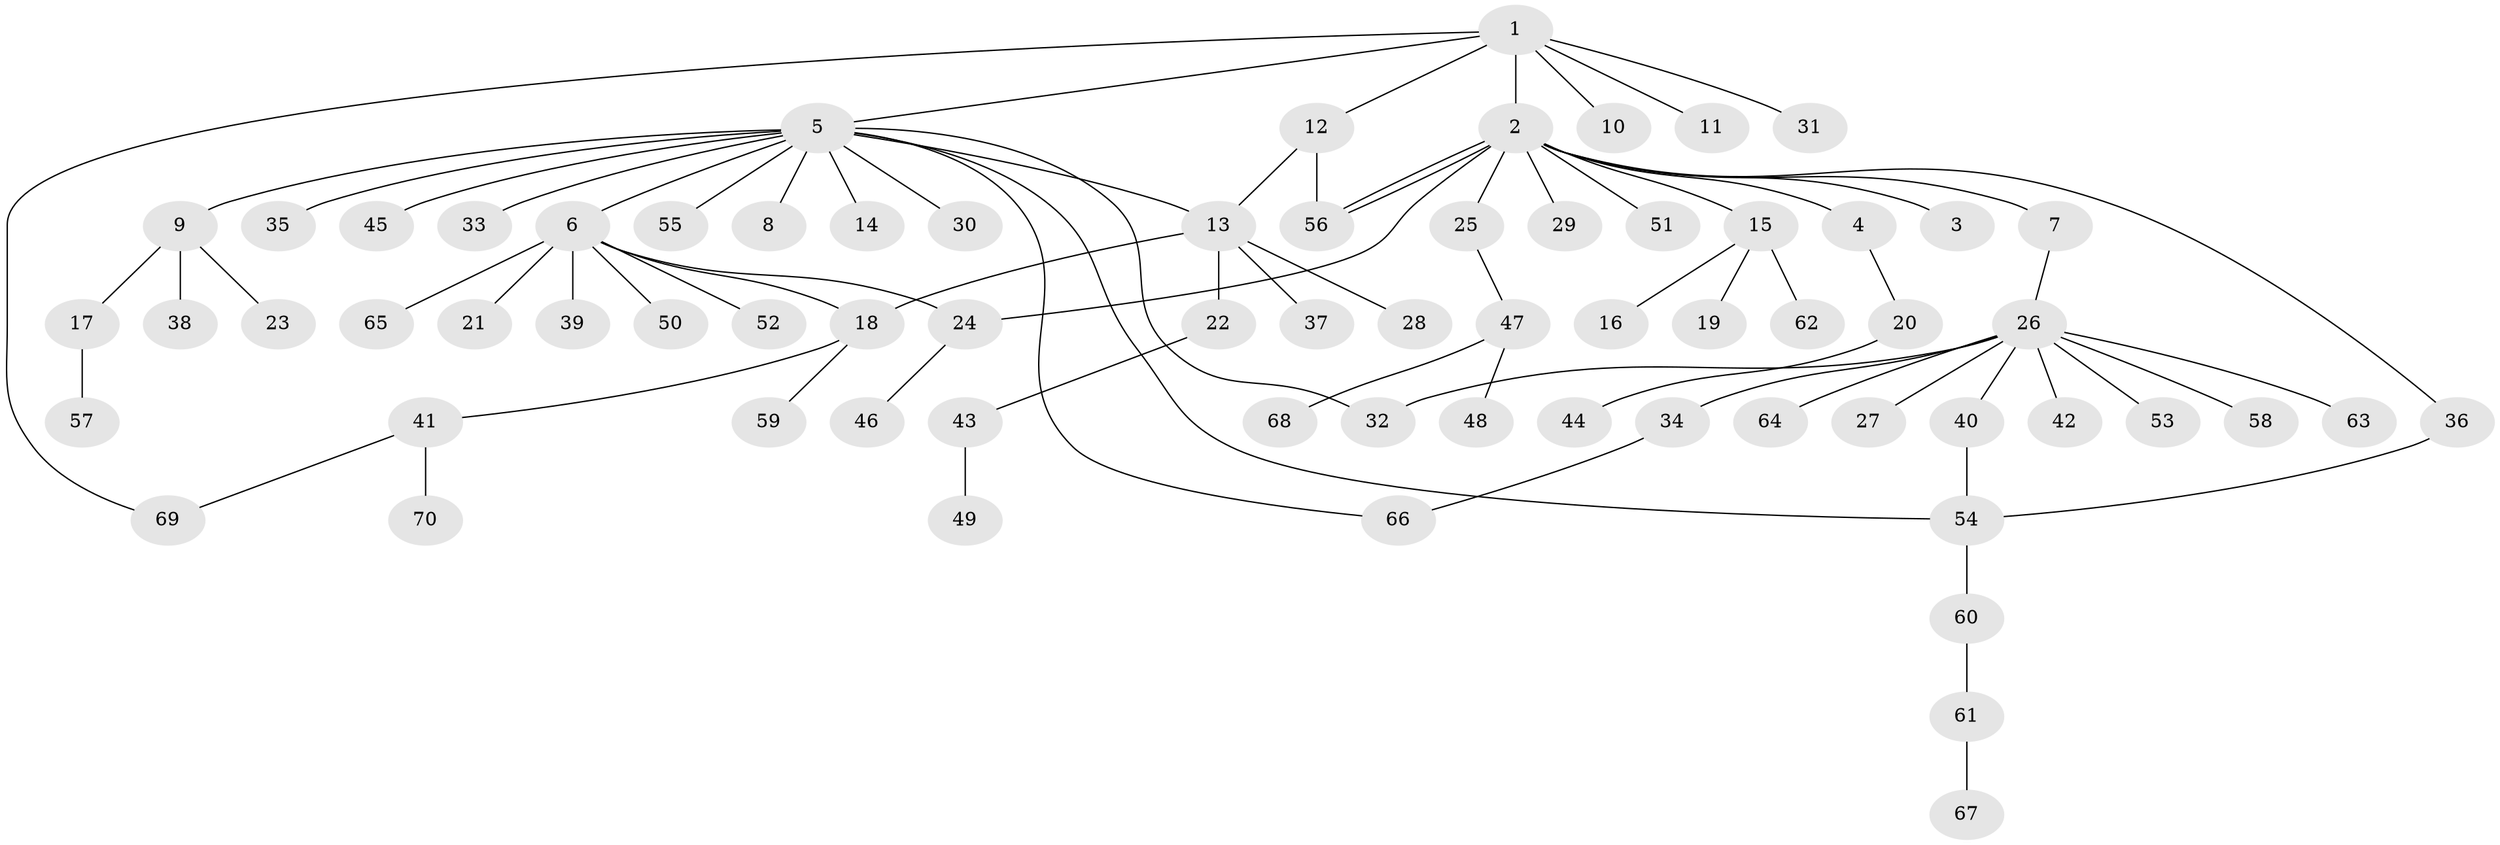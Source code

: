 // coarse degree distribution, {2: 0.17857142857142858, 8: 0.03571428571428571, 4: 0.07142857142857142, 1: 0.5357142857142857, 5: 0.07142857142857142, 11: 0.03571428571428571, 3: 0.03571428571428571, 7: 0.03571428571428571}
// Generated by graph-tools (version 1.1) at 2025/36/03/04/25 23:36:42]
// undirected, 70 vertices, 79 edges
graph export_dot {
  node [color=gray90,style=filled];
  1;
  2;
  3;
  4;
  5;
  6;
  7;
  8;
  9;
  10;
  11;
  12;
  13;
  14;
  15;
  16;
  17;
  18;
  19;
  20;
  21;
  22;
  23;
  24;
  25;
  26;
  27;
  28;
  29;
  30;
  31;
  32;
  33;
  34;
  35;
  36;
  37;
  38;
  39;
  40;
  41;
  42;
  43;
  44;
  45;
  46;
  47;
  48;
  49;
  50;
  51;
  52;
  53;
  54;
  55;
  56;
  57;
  58;
  59;
  60;
  61;
  62;
  63;
  64;
  65;
  66;
  67;
  68;
  69;
  70;
  1 -- 2;
  1 -- 5;
  1 -- 10;
  1 -- 11;
  1 -- 12;
  1 -- 31;
  1 -- 69;
  2 -- 3;
  2 -- 4;
  2 -- 7;
  2 -- 15;
  2 -- 24;
  2 -- 25;
  2 -- 29;
  2 -- 36;
  2 -- 51;
  2 -- 56;
  2 -- 56;
  4 -- 20;
  5 -- 6;
  5 -- 8;
  5 -- 9;
  5 -- 13;
  5 -- 14;
  5 -- 30;
  5 -- 32;
  5 -- 33;
  5 -- 35;
  5 -- 45;
  5 -- 54;
  5 -- 55;
  5 -- 66;
  6 -- 18;
  6 -- 21;
  6 -- 24;
  6 -- 39;
  6 -- 50;
  6 -- 52;
  6 -- 65;
  7 -- 26;
  9 -- 17;
  9 -- 23;
  9 -- 38;
  12 -- 13;
  12 -- 56;
  13 -- 18;
  13 -- 22;
  13 -- 28;
  13 -- 37;
  15 -- 16;
  15 -- 19;
  15 -- 62;
  17 -- 57;
  18 -- 41;
  18 -- 59;
  20 -- 44;
  22 -- 43;
  24 -- 46;
  25 -- 47;
  26 -- 27;
  26 -- 32;
  26 -- 34;
  26 -- 40;
  26 -- 42;
  26 -- 53;
  26 -- 58;
  26 -- 63;
  26 -- 64;
  34 -- 66;
  36 -- 54;
  40 -- 54;
  41 -- 69;
  41 -- 70;
  43 -- 49;
  47 -- 48;
  47 -- 68;
  54 -- 60;
  60 -- 61;
  61 -- 67;
}
